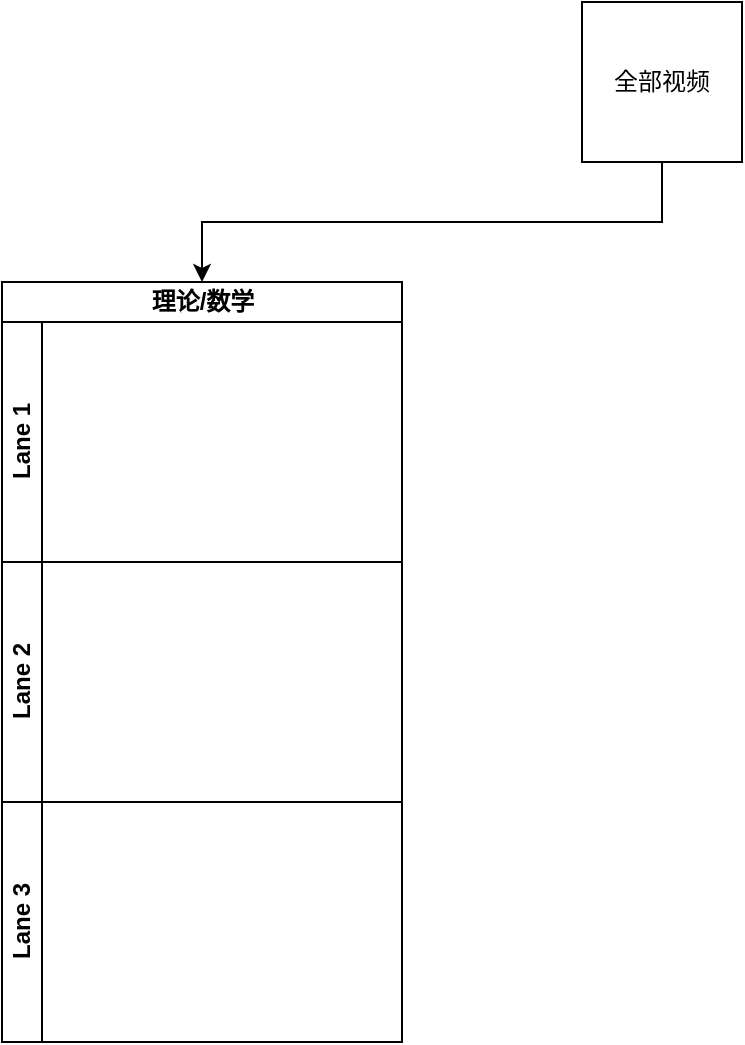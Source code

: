 <mxfile version="14.4.8" type="github">
  <diagram id="NwGpluzZfBLq9LY4LFKO" name="Page-1">
    <mxGraphModel dx="1422" dy="762" grid="1" gridSize="10" guides="1" tooltips="1" connect="1" arrows="1" fold="1" page="1" pageScale="1" pageWidth="827" pageHeight="1169" math="0" shadow="0">
      <root>
        <mxCell id="0" />
        <mxCell id="1" parent="0" />
        <mxCell id="8-7b5ulnc9BxNWWt8EDz-7" style="edgeStyle=orthogonalEdgeStyle;rounded=0;orthogonalLoop=1;jettySize=auto;html=1;exitX=0.5;exitY=1;exitDx=0;exitDy=0;entryX=0.5;entryY=0;entryDx=0;entryDy=0;" edge="1" parent="1" source="8-7b5ulnc9BxNWWt8EDz-1" target="8-7b5ulnc9BxNWWt8EDz-2">
          <mxGeometry relative="1" as="geometry" />
        </mxCell>
        <mxCell id="8-7b5ulnc9BxNWWt8EDz-1" value="全部视频" style="whiteSpace=wrap;html=1;aspect=fixed;" vertex="1" parent="1">
          <mxGeometry x="400" y="40" width="80" height="80" as="geometry" />
        </mxCell>
        <mxCell id="8-7b5ulnc9BxNWWt8EDz-2" value="理论/数学" style="swimlane;html=1;childLayout=stackLayout;resizeParent=1;resizeParentMax=0;horizontal=1;startSize=20;horizontalStack=0;" vertex="1" parent="1">
          <mxGeometry x="110" y="180" width="200" height="380" as="geometry" />
        </mxCell>
        <mxCell id="8-7b5ulnc9BxNWWt8EDz-3" value="Lane 1" style="swimlane;html=1;startSize=20;horizontal=0;" vertex="1" parent="8-7b5ulnc9BxNWWt8EDz-2">
          <mxGeometry y="20" width="200" height="120" as="geometry" />
        </mxCell>
        <mxCell id="8-7b5ulnc9BxNWWt8EDz-4" value="Lane 2" style="swimlane;html=1;startSize=20;horizontal=0;" vertex="1" parent="8-7b5ulnc9BxNWWt8EDz-2">
          <mxGeometry y="140" width="200" height="120" as="geometry" />
        </mxCell>
        <mxCell id="8-7b5ulnc9BxNWWt8EDz-5" value="Lane 3" style="swimlane;html=1;startSize=20;horizontal=0;" vertex="1" parent="8-7b5ulnc9BxNWWt8EDz-2">
          <mxGeometry y="260" width="200" height="120" as="geometry" />
        </mxCell>
      </root>
    </mxGraphModel>
  </diagram>
</mxfile>
